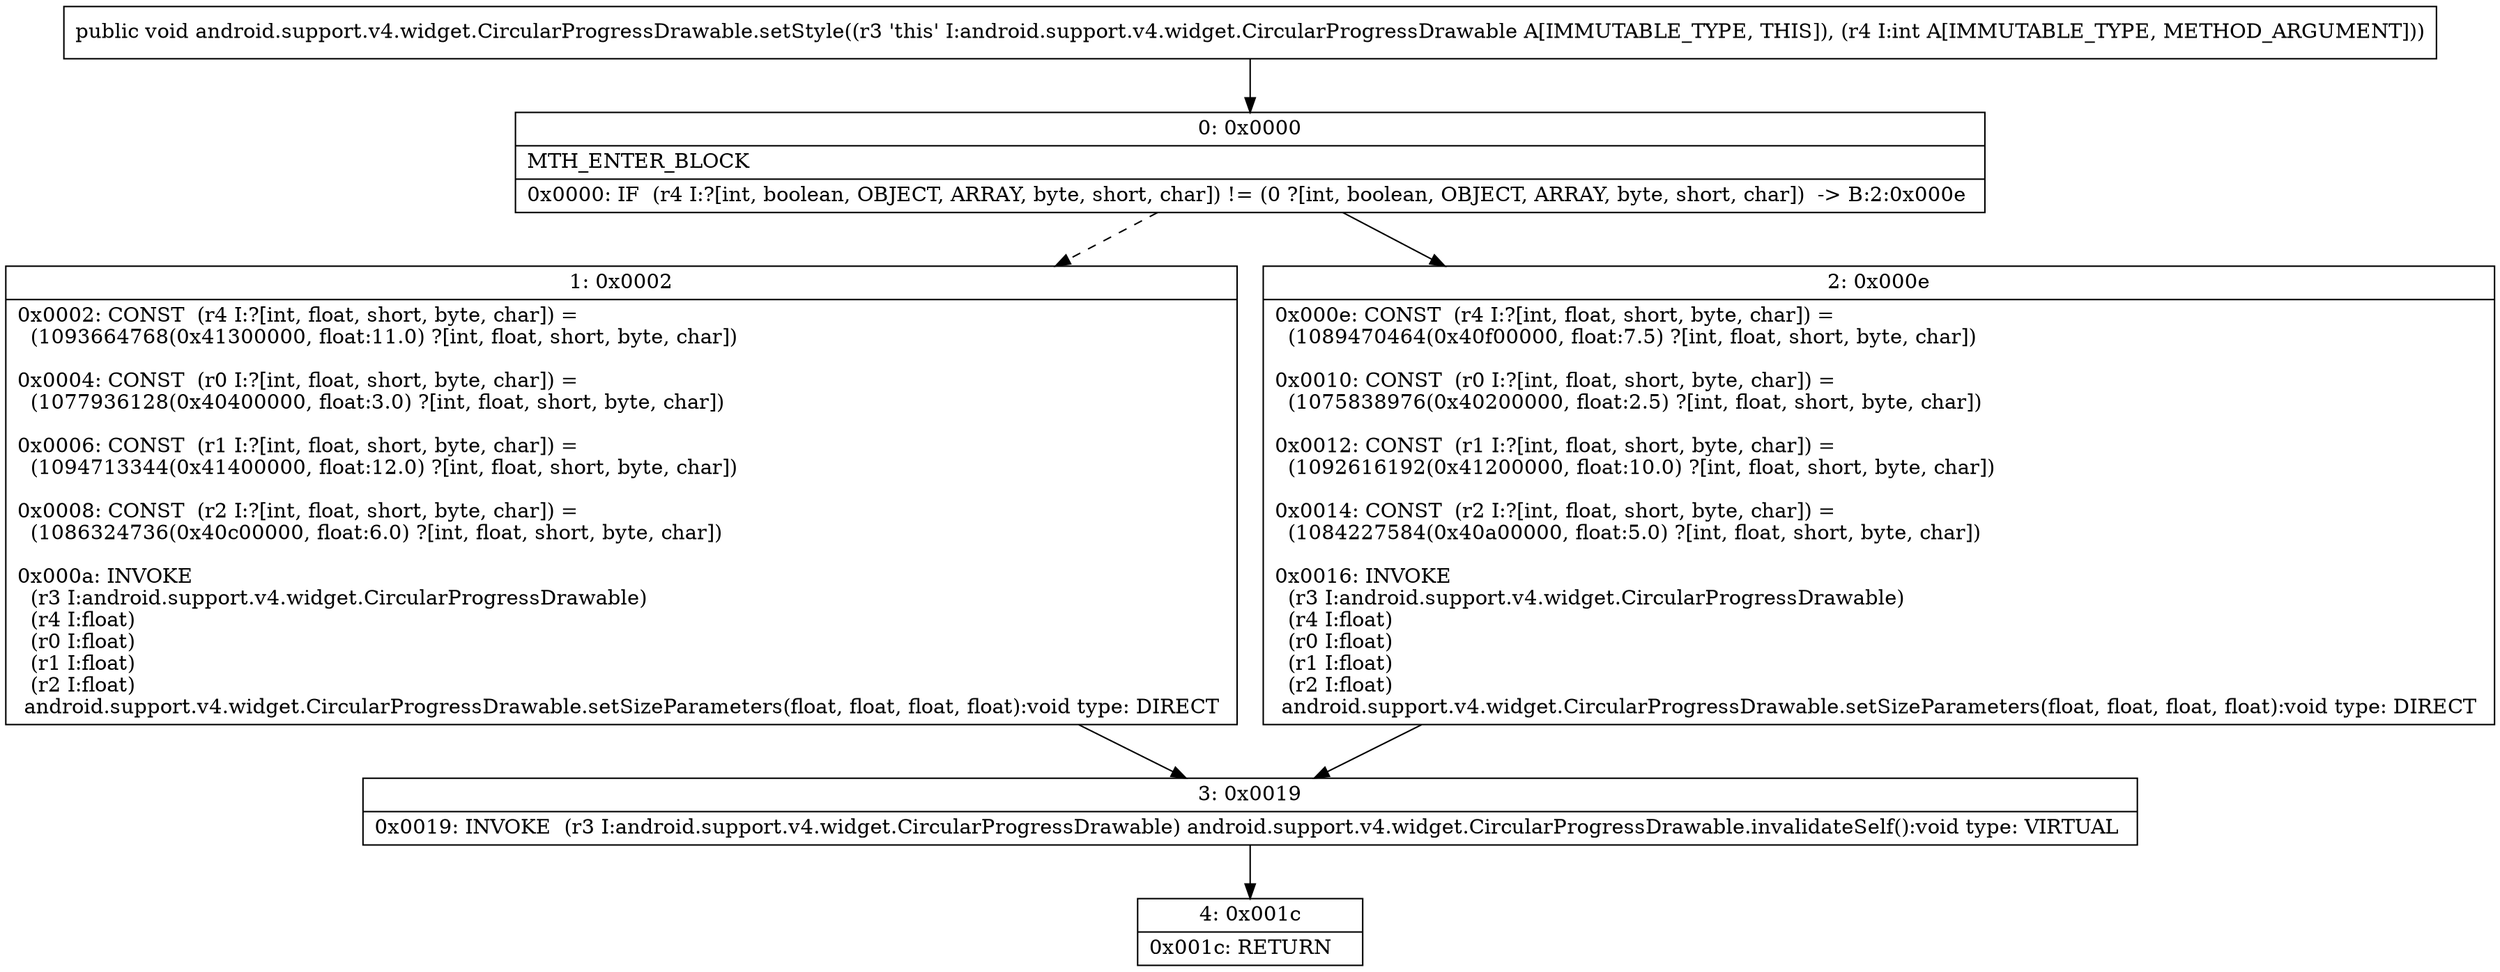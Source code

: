 digraph "CFG forandroid.support.v4.widget.CircularProgressDrawable.setStyle(I)V" {
Node_0 [shape=record,label="{0\:\ 0x0000|MTH_ENTER_BLOCK\l|0x0000: IF  (r4 I:?[int, boolean, OBJECT, ARRAY, byte, short, char]) != (0 ?[int, boolean, OBJECT, ARRAY, byte, short, char])  \-\> B:2:0x000e \l}"];
Node_1 [shape=record,label="{1\:\ 0x0002|0x0002: CONST  (r4 I:?[int, float, short, byte, char]) = \l  (1093664768(0x41300000, float:11.0) ?[int, float, short, byte, char])\l \l0x0004: CONST  (r0 I:?[int, float, short, byte, char]) = \l  (1077936128(0x40400000, float:3.0) ?[int, float, short, byte, char])\l \l0x0006: CONST  (r1 I:?[int, float, short, byte, char]) = \l  (1094713344(0x41400000, float:12.0) ?[int, float, short, byte, char])\l \l0x0008: CONST  (r2 I:?[int, float, short, byte, char]) = \l  (1086324736(0x40c00000, float:6.0) ?[int, float, short, byte, char])\l \l0x000a: INVOKE  \l  (r3 I:android.support.v4.widget.CircularProgressDrawable)\l  (r4 I:float)\l  (r0 I:float)\l  (r1 I:float)\l  (r2 I:float)\l android.support.v4.widget.CircularProgressDrawable.setSizeParameters(float, float, float, float):void type: DIRECT \l}"];
Node_2 [shape=record,label="{2\:\ 0x000e|0x000e: CONST  (r4 I:?[int, float, short, byte, char]) = \l  (1089470464(0x40f00000, float:7.5) ?[int, float, short, byte, char])\l \l0x0010: CONST  (r0 I:?[int, float, short, byte, char]) = \l  (1075838976(0x40200000, float:2.5) ?[int, float, short, byte, char])\l \l0x0012: CONST  (r1 I:?[int, float, short, byte, char]) = \l  (1092616192(0x41200000, float:10.0) ?[int, float, short, byte, char])\l \l0x0014: CONST  (r2 I:?[int, float, short, byte, char]) = \l  (1084227584(0x40a00000, float:5.0) ?[int, float, short, byte, char])\l \l0x0016: INVOKE  \l  (r3 I:android.support.v4.widget.CircularProgressDrawable)\l  (r4 I:float)\l  (r0 I:float)\l  (r1 I:float)\l  (r2 I:float)\l android.support.v4.widget.CircularProgressDrawable.setSizeParameters(float, float, float, float):void type: DIRECT \l}"];
Node_3 [shape=record,label="{3\:\ 0x0019|0x0019: INVOKE  (r3 I:android.support.v4.widget.CircularProgressDrawable) android.support.v4.widget.CircularProgressDrawable.invalidateSelf():void type: VIRTUAL \l}"];
Node_4 [shape=record,label="{4\:\ 0x001c|0x001c: RETURN   \l}"];
MethodNode[shape=record,label="{public void android.support.v4.widget.CircularProgressDrawable.setStyle((r3 'this' I:android.support.v4.widget.CircularProgressDrawable A[IMMUTABLE_TYPE, THIS]), (r4 I:int A[IMMUTABLE_TYPE, METHOD_ARGUMENT])) }"];
MethodNode -> Node_0;
Node_0 -> Node_1[style=dashed];
Node_0 -> Node_2;
Node_1 -> Node_3;
Node_2 -> Node_3;
Node_3 -> Node_4;
}

